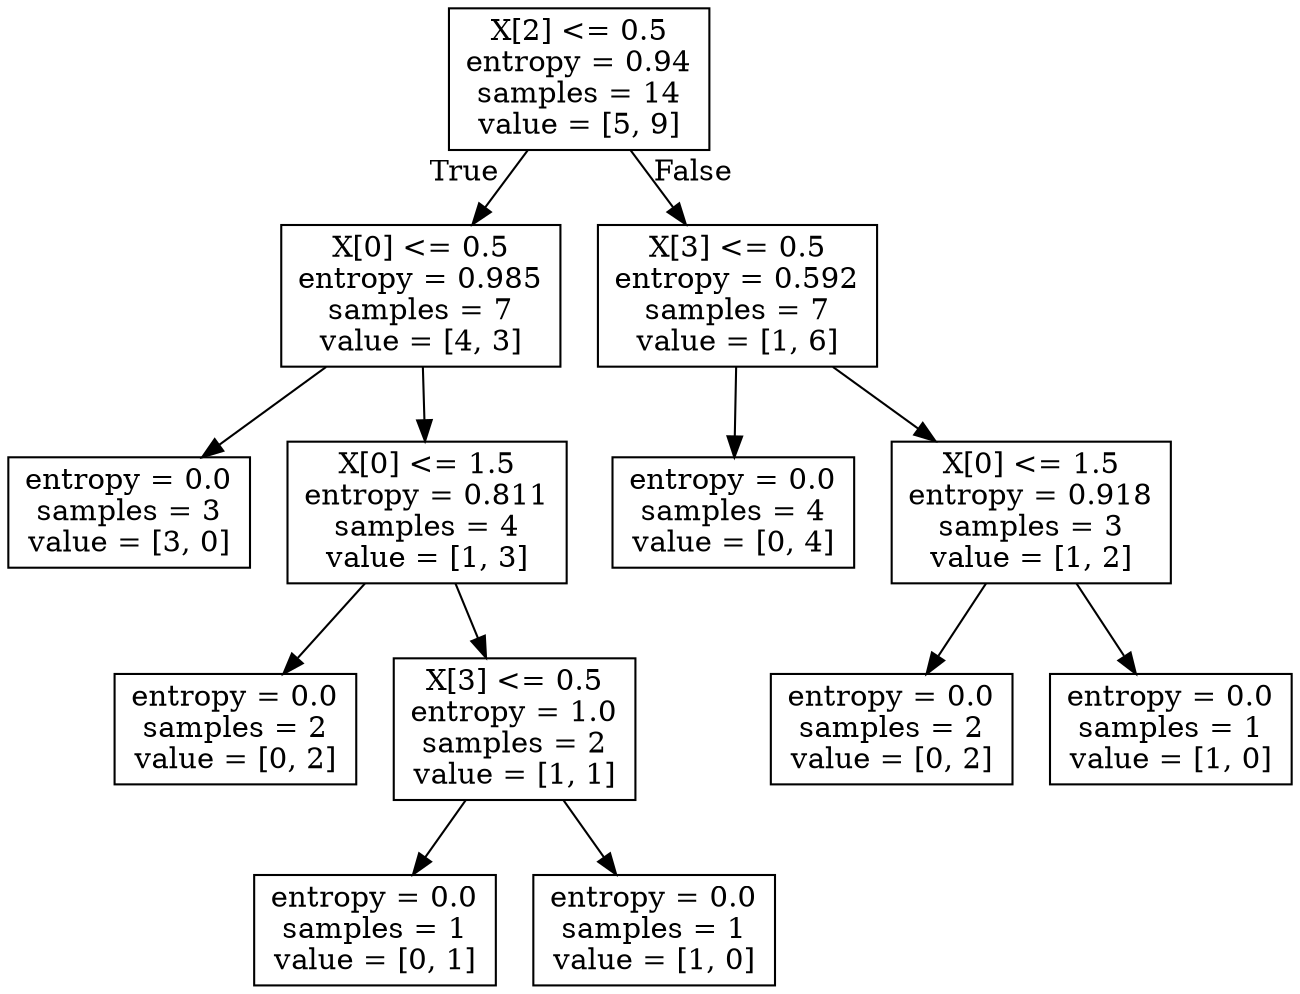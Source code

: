 digraph Tree {
node [shape=box] ;
0 [label="X[2] <= 0.5\nentropy = 0.94\nsamples = 14\nvalue = [5, 9]"] ;
1 [label="X[0] <= 0.5\nentropy = 0.985\nsamples = 7\nvalue = [4, 3]"] ;
0 -> 1 [labeldistance=2.5, labelangle=45, headlabel="True"] ;
2 [label="entropy = 0.0\nsamples = 3\nvalue = [3, 0]"] ;
1 -> 2 ;
3 [label="X[0] <= 1.5\nentropy = 0.811\nsamples = 4\nvalue = [1, 3]"] ;
1 -> 3 ;
4 [label="entropy = 0.0\nsamples = 2\nvalue = [0, 2]"] ;
3 -> 4 ;
5 [label="X[3] <= 0.5\nentropy = 1.0\nsamples = 2\nvalue = [1, 1]"] ;
3 -> 5 ;
6 [label="entropy = 0.0\nsamples = 1\nvalue = [0, 1]"] ;
5 -> 6 ;
7 [label="entropy = 0.0\nsamples = 1\nvalue = [1, 0]"] ;
5 -> 7 ;
8 [label="X[3] <= 0.5\nentropy = 0.592\nsamples = 7\nvalue = [1, 6]"] ;
0 -> 8 [labeldistance=2.5, labelangle=-45, headlabel="False"] ;
9 [label="entropy = 0.0\nsamples = 4\nvalue = [0, 4]"] ;
8 -> 9 ;
10 [label="X[0] <= 1.5\nentropy = 0.918\nsamples = 3\nvalue = [1, 2]"] ;
8 -> 10 ;
11 [label="entropy = 0.0\nsamples = 2\nvalue = [0, 2]"] ;
10 -> 11 ;
12 [label="entropy = 0.0\nsamples = 1\nvalue = [1, 0]"] ;
10 -> 12 ;
}